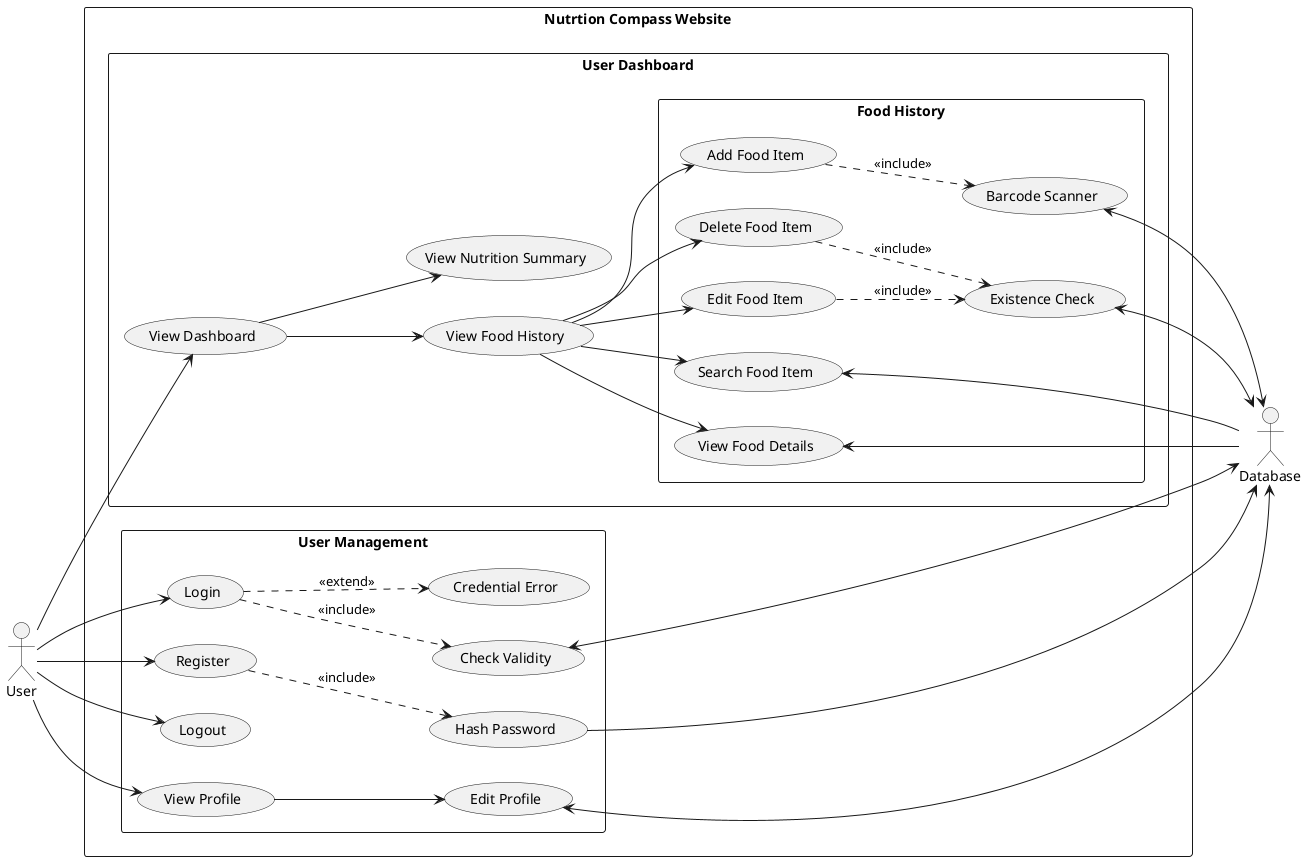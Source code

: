 @startuml test

left to right direction
skinparam packageStyle rectangle

actor User as u
actor Database as db

rectangle "Nutrtion Compass Website" {
    rectangle "User Management" {
        (Register)
        (Hash Password)
        (Login)
        (Check Validity)
        (Credential Error)
        (Logout)
        (View Profile)
        (Edit Profile)
    }

    rectangle "User Dashboard" {
        (View Dashboard)
        (View Food History)
        (View Nutrition Summary)
        "Food History"
    }

    rectangle "Food History" {
        (Add Food Item)
        (Barcode Scanner)
        (Search Food Item)
        (Edit Food Item)
        (Existence Check)
        (Delete Food Item)
        (View Food Details)
    }

    u --> (Register)
    (Register) ..> (Hash Password) : <<include>>
    (Hash Password) --> db

    u -> (Login)
    (Login) ..> (Check Validity) : <<include>>
    (Login) ..> (Credential Error) : <<extend>>
    (Check Validity) <--> db
    u --> (Logout)
    u --> (View Profile)
    (View Profile) --> (Edit Profile)
    (Edit Profile) <--> db
    u --> (View Dashboard)

    (View Dashboard) --> (View Food History)
    (View Dashboard) --> (View Nutrition Summary)
    (View Food History) --> (Add Food Item)
    (Add Food Item) ..> (Barcode Scanner) : <<include>>

    (View Food History) --> (Search Food Item)
    (View Food History) --> (Edit Food Item)
    (View Food History) --> (Delete Food Item)
    (View Food History) --> (View Food Details)
    (Edit Food Item) ..> (Existence Check) : <<include>>
    (Delete Food Item) ..> (Existence Check) : <<include>>
    (Existence Check) <--> db
    (View Food Details) <-- db
    (Search Food Item) <-- db
    (Barcode Scanner) <--> db
}

@enduml